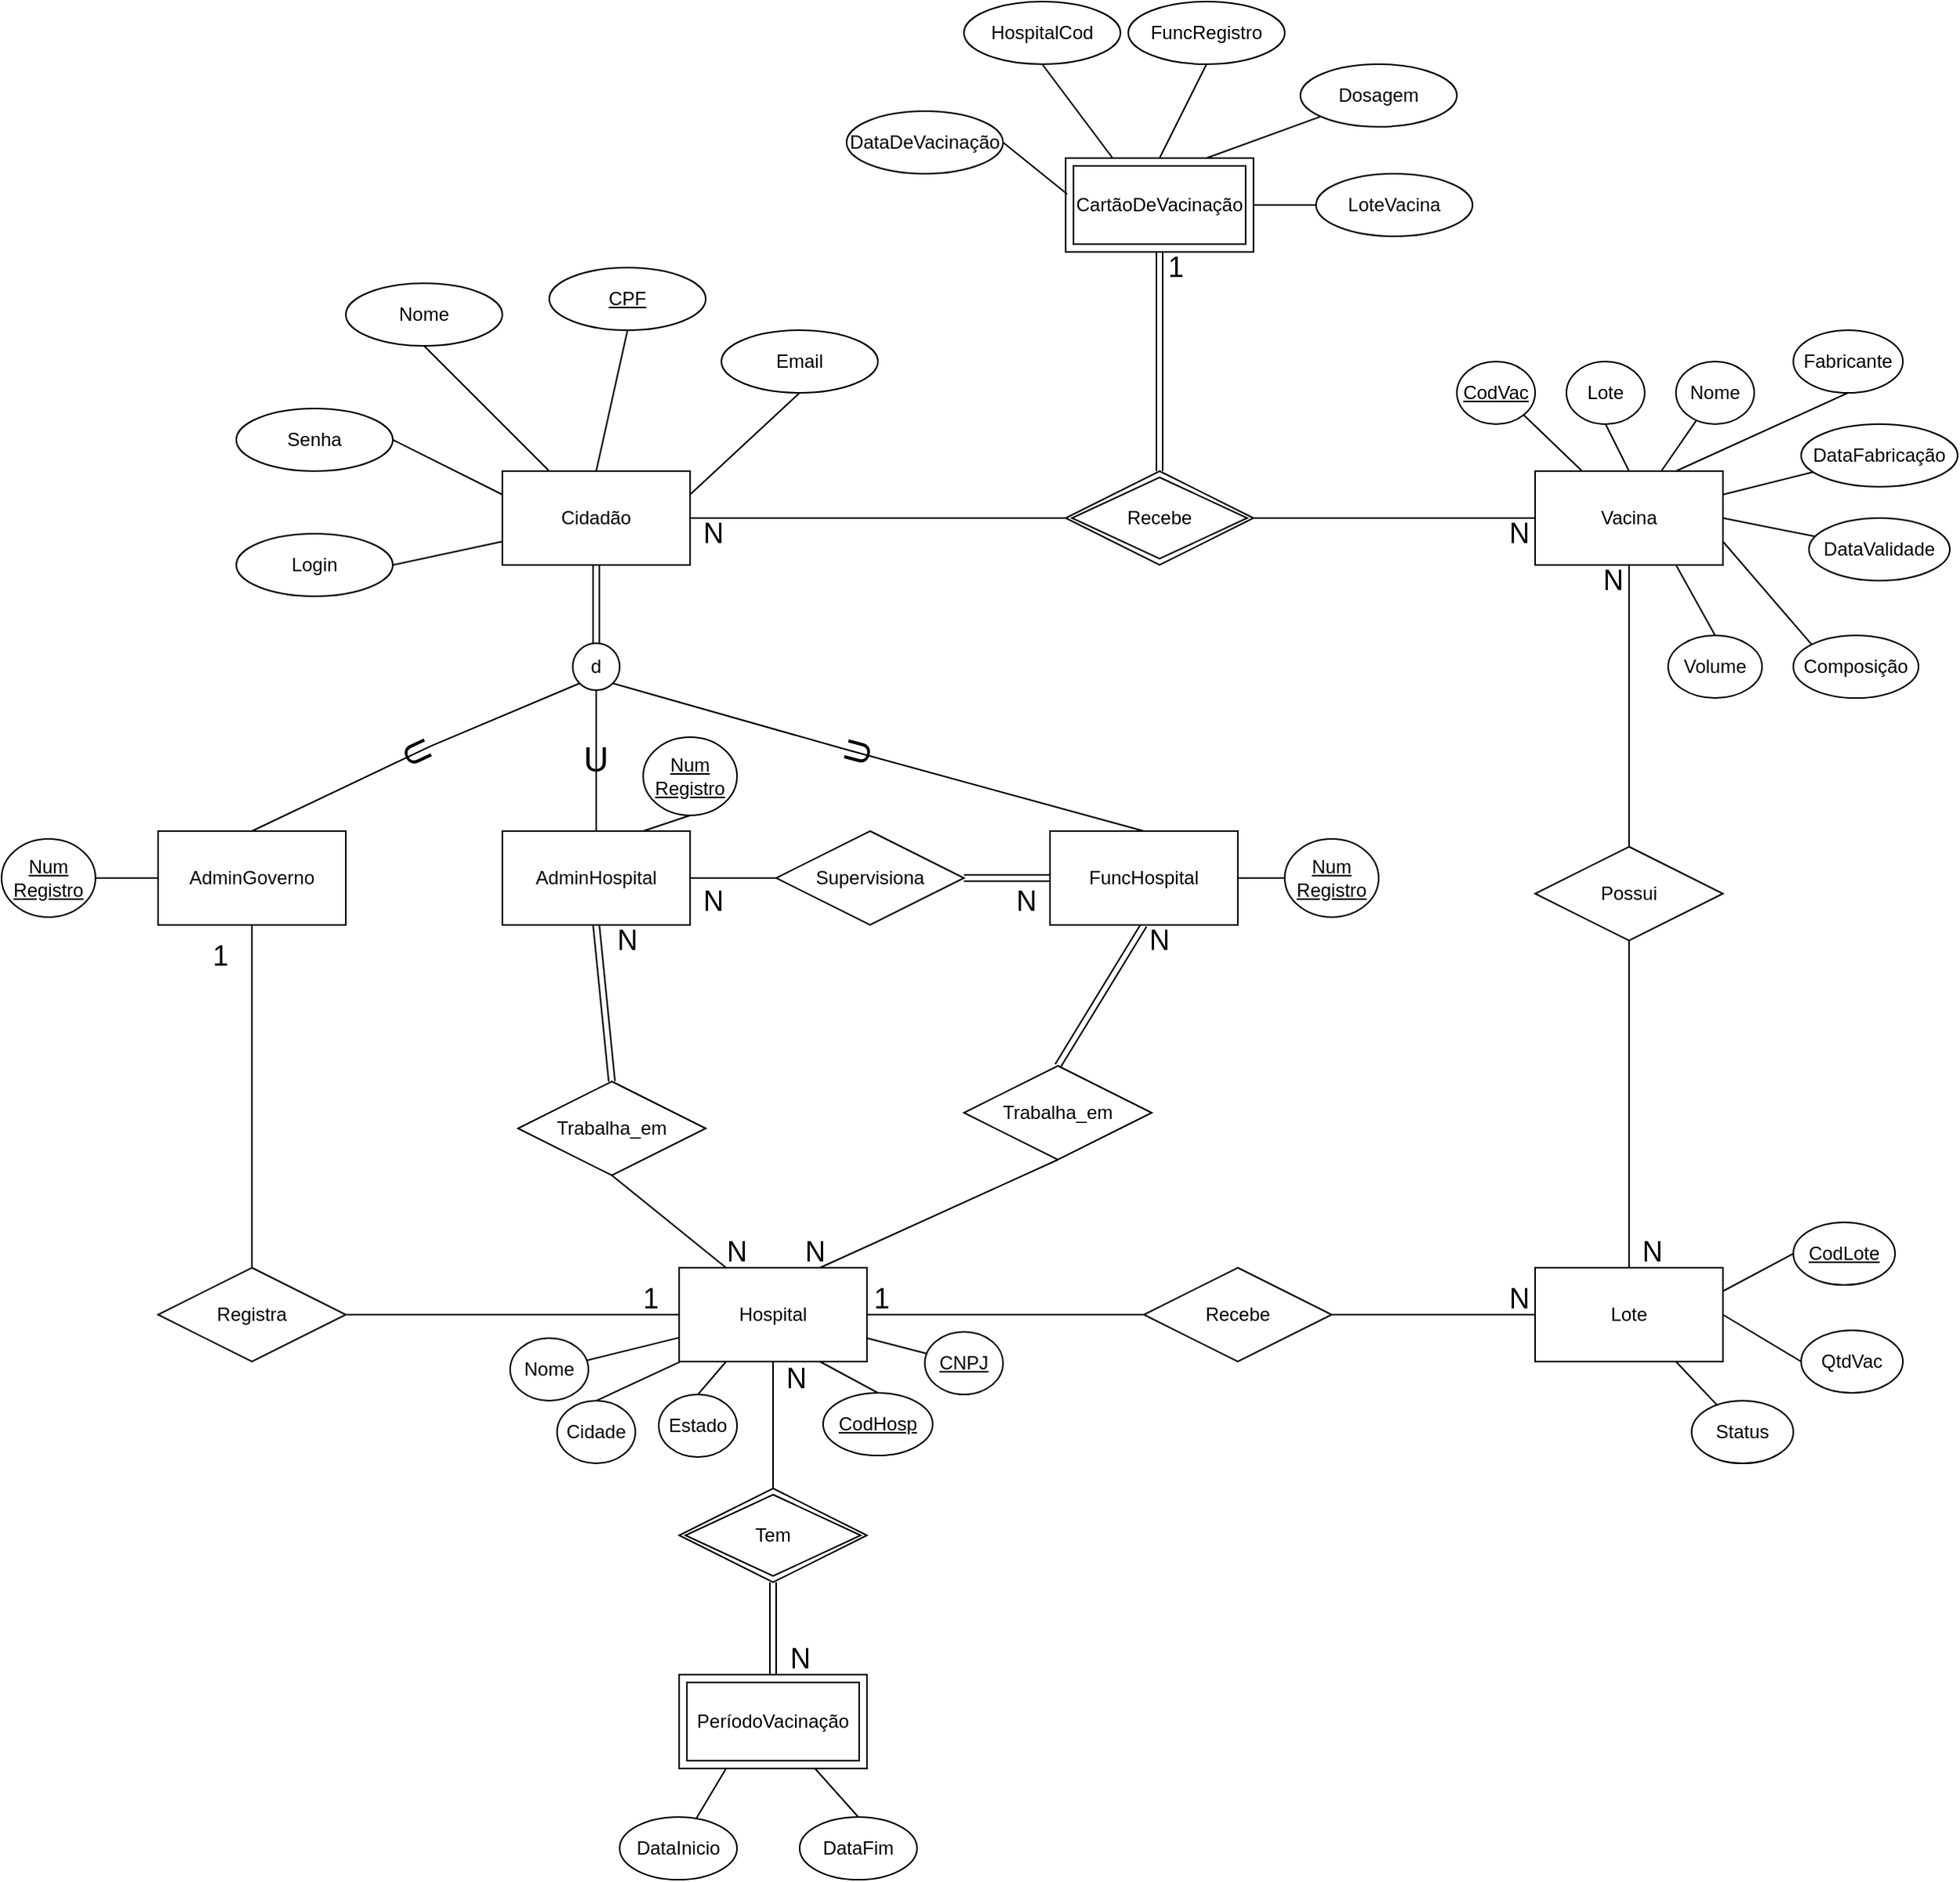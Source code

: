 <mxfile version="12.3.6" type="device" pages="1"><diagram id="l0f0WCJcXaLfQdsIOHwQ" name="Page-1"><mxGraphModel dx="1979" dy="1805" grid="1" gridSize="10" guides="1" tooltips="1" connect="1" arrows="1" fold="1" page="1" pageScale="1" pageWidth="827" pageHeight="1169" math="0" shadow="0"><root><mxCell id="0"/><mxCell id="1" parent="0"/><mxCell id="9HKM7Sv240trtgXVWKXE-1" value="Cidadão" style="rounded=0;whiteSpace=wrap;html=1;" vertex="1" parent="1"><mxGeometry x="240" y="-30" width="120" height="60" as="geometry"/></mxCell><mxCell id="9HKM7Sv240trtgXVWKXE-32" style="edgeStyle=none;rounded=0;orthogonalLoop=1;jettySize=auto;html=1;exitX=0.5;exitY=0;exitDx=0;exitDy=0;entryX=1;entryY=1;entryDx=0;entryDy=0;endArrow=none;endFill=0;" edge="1" parent="1" source="9HKM7Sv240trtgXVWKXE-130" target="9HKM7Sv240trtgXVWKXE-30"><mxGeometry relative="1" as="geometry"/></mxCell><mxCell id="9HKM7Sv240trtgXVWKXE-48" style="edgeStyle=none;rounded=0;orthogonalLoop=1;jettySize=auto;html=1;exitX=0.5;exitY=1;exitDx=0;exitDy=0;entryX=0.5;entryY=0;entryDx=0;entryDy=0;endArrow=none;endFill=0;shape=link;" edge="1" parent="1" source="9HKM7Sv240trtgXVWKXE-2" target="9HKM7Sv240trtgXVWKXE-47"><mxGeometry relative="1" as="geometry"/></mxCell><mxCell id="9HKM7Sv240trtgXVWKXE-2" value="FuncHospital" style="rounded=0;whiteSpace=wrap;html=1;" vertex="1" parent="1"><mxGeometry x="590" y="200" width="120" height="60" as="geometry"/></mxCell><mxCell id="9HKM7Sv240trtgXVWKXE-33" style="edgeStyle=none;rounded=0;orthogonalLoop=1;jettySize=auto;html=1;exitX=0.5;exitY=0;exitDx=0;exitDy=0;entryX=0.5;entryY=1;entryDx=0;entryDy=0;endArrow=none;endFill=0;" edge="1" parent="1" source="9HKM7Sv240trtgXVWKXE-128" target="9HKM7Sv240trtgXVWKXE-30"><mxGeometry relative="1" as="geometry"/></mxCell><mxCell id="9HKM7Sv240trtgXVWKXE-3" value="AdminHospital" style="rounded=0;whiteSpace=wrap;html=1;" vertex="1" parent="1"><mxGeometry x="240" y="200" width="120" height="60" as="geometry"/></mxCell><mxCell id="9HKM7Sv240trtgXVWKXE-53" style="edgeStyle=none;rounded=0;orthogonalLoop=1;jettySize=auto;html=1;exitX=0.5;exitY=1;exitDx=0;exitDy=0;entryX=0.5;entryY=0;entryDx=0;entryDy=0;endArrow=none;endFill=0;" edge="1" parent="1" source="9HKM7Sv240trtgXVWKXE-4" target="9HKM7Sv240trtgXVWKXE-52"><mxGeometry relative="1" as="geometry"/></mxCell><mxCell id="9HKM7Sv240trtgXVWKXE-61" style="edgeStyle=none;rounded=0;orthogonalLoop=1;jettySize=auto;html=1;exitX=0;exitY=0.5;exitDx=0;exitDy=0;entryX=1;entryY=0.5;entryDx=0;entryDy=0;endArrow=none;endFill=0;" edge="1" parent="1" source="9HKM7Sv240trtgXVWKXE-4" target="9HKM7Sv240trtgXVWKXE-60"><mxGeometry relative="1" as="geometry"/></mxCell><mxCell id="9HKM7Sv240trtgXVWKXE-4" value="AdminGoverno" style="rounded=0;whiteSpace=wrap;html=1;" vertex="1" parent="1"><mxGeometry x="20" y="200" width="120" height="60" as="geometry"/></mxCell><mxCell id="9HKM7Sv240trtgXVWKXE-55" style="edgeStyle=none;rounded=0;orthogonalLoop=1;jettySize=auto;html=1;exitX=1;exitY=0.5;exitDx=0;exitDy=0;entryX=0;entryY=0.5;entryDx=0;entryDy=0;endArrow=none;endFill=0;" edge="1" parent="1" source="9HKM7Sv240trtgXVWKXE-5" target="9HKM7Sv240trtgXVWKXE-17"><mxGeometry relative="1" as="geometry"/></mxCell><mxCell id="9HKM7Sv240trtgXVWKXE-5" value="Hospital" style="rounded=0;whiteSpace=wrap;html=1;" vertex="1" parent="1"><mxGeometry x="353" y="479" width="120" height="60" as="geometry"/></mxCell><mxCell id="9HKM7Sv240trtgXVWKXE-59" style="edgeStyle=none;rounded=0;orthogonalLoop=1;jettySize=auto;html=1;exitX=0.5;exitY=0;exitDx=0;exitDy=0;entryX=0.5;entryY=1;entryDx=0;entryDy=0;endArrow=none;endFill=0;" edge="1" parent="1" source="9HKM7Sv240trtgXVWKXE-6" target="9HKM7Sv240trtgXVWKXE-57"><mxGeometry relative="1" as="geometry"/></mxCell><mxCell id="9HKM7Sv240trtgXVWKXE-102" style="edgeStyle=none;rounded=0;orthogonalLoop=1;jettySize=auto;html=1;exitX=1;exitY=0.25;exitDx=0;exitDy=0;entryX=0;entryY=0.5;entryDx=0;entryDy=0;endArrow=none;endFill=0;" edge="1" parent="1" source="9HKM7Sv240trtgXVWKXE-6" target="9HKM7Sv240trtgXVWKXE-99"><mxGeometry relative="1" as="geometry"/></mxCell><mxCell id="9HKM7Sv240trtgXVWKXE-103" style="edgeStyle=none;rounded=0;orthogonalLoop=1;jettySize=auto;html=1;exitX=1;exitY=0.5;exitDx=0;exitDy=0;entryX=0;entryY=0.5;entryDx=0;entryDy=0;endArrow=none;endFill=0;" edge="1" parent="1" source="9HKM7Sv240trtgXVWKXE-6" target="9HKM7Sv240trtgXVWKXE-100"><mxGeometry relative="1" as="geometry"/></mxCell><mxCell id="9HKM7Sv240trtgXVWKXE-6" value="Lote" style="rounded=0;whiteSpace=wrap;html=1;" vertex="1" parent="1"><mxGeometry x="900" y="479" width="120" height="60" as="geometry"/></mxCell><mxCell id="9HKM7Sv240trtgXVWKXE-58" style="edgeStyle=none;rounded=0;orthogonalLoop=1;jettySize=auto;html=1;exitX=0.5;exitY=1;exitDx=0;exitDy=0;entryX=0.5;entryY=0;entryDx=0;entryDy=0;endArrow=none;endFill=0;" edge="1" parent="1" source="9HKM7Sv240trtgXVWKXE-7" target="9HKM7Sv240trtgXVWKXE-57"><mxGeometry relative="1" as="geometry"/></mxCell><mxCell id="9HKM7Sv240trtgXVWKXE-90" style="edgeStyle=none;rounded=0;orthogonalLoop=1;jettySize=auto;html=1;exitX=0.25;exitY=0;exitDx=0;exitDy=0;entryX=1;entryY=1;entryDx=0;entryDy=0;endArrow=none;endFill=0;" edge="1" parent="1" source="9HKM7Sv240trtgXVWKXE-7" target="9HKM7Sv240trtgXVWKXE-81"><mxGeometry relative="1" as="geometry"/></mxCell><mxCell id="9HKM7Sv240trtgXVWKXE-91" style="edgeStyle=none;rounded=0;orthogonalLoop=1;jettySize=auto;html=1;exitX=0.5;exitY=0;exitDx=0;exitDy=0;entryX=0.5;entryY=1;entryDx=0;entryDy=0;endArrow=none;endFill=0;" edge="1" parent="1" source="9HKM7Sv240trtgXVWKXE-7" target="9HKM7Sv240trtgXVWKXE-82"><mxGeometry relative="1" as="geometry"/></mxCell><mxCell id="9HKM7Sv240trtgXVWKXE-92" style="edgeStyle=none;rounded=0;orthogonalLoop=1;jettySize=auto;html=1;exitX=0.75;exitY=0;exitDx=0;exitDy=0;entryX=0.5;entryY=1;entryDx=0;entryDy=0;endArrow=none;endFill=0;" edge="1" parent="1" source="9HKM7Sv240trtgXVWKXE-7" target="9HKM7Sv240trtgXVWKXE-86"><mxGeometry relative="1" as="geometry"/></mxCell><mxCell id="9HKM7Sv240trtgXVWKXE-7" value="Vacina" style="rounded=0;whiteSpace=wrap;html=1;" vertex="1" parent="1"><mxGeometry x="900" y="-30" width="120" height="60" as="geometry"/></mxCell><mxCell id="9HKM7Sv240trtgXVWKXE-10" value="PeríodoVacinação" style="shape=ext;margin=3;double=1;whiteSpace=wrap;html=1;align=center;" vertex="1" parent="1"><mxGeometry x="353" y="739" width="120" height="60" as="geometry"/></mxCell><mxCell id="9HKM7Sv240trtgXVWKXE-15" style="edgeStyle=orthogonalEdgeStyle;rounded=0;orthogonalLoop=1;jettySize=auto;html=1;endArrow=none;endFill=0;" edge="1" parent="1" source="9HKM7Sv240trtgXVWKXE-13" target="9HKM7Sv240trtgXVWKXE-5"><mxGeometry relative="1" as="geometry"/></mxCell><mxCell id="9HKM7Sv240trtgXVWKXE-16" style="edgeStyle=orthogonalEdgeStyle;rounded=0;orthogonalLoop=1;jettySize=auto;html=1;exitX=0.5;exitY=1;exitDx=0;exitDy=0;endArrow=none;endFill=0;shape=link;" edge="1" parent="1" source="9HKM7Sv240trtgXVWKXE-13" target="9HKM7Sv240trtgXVWKXE-10"><mxGeometry relative="1" as="geometry"/></mxCell><mxCell id="9HKM7Sv240trtgXVWKXE-13" value="Tem" style="shape=rhombus;double=1;perimeter=rhombusPerimeter;whiteSpace=wrap;html=1;align=center;" vertex="1" parent="1"><mxGeometry x="353" y="620" width="120" height="60" as="geometry"/></mxCell><mxCell id="9HKM7Sv240trtgXVWKXE-56" style="edgeStyle=none;rounded=0;orthogonalLoop=1;jettySize=auto;html=1;exitX=1;exitY=0.5;exitDx=0;exitDy=0;entryX=0;entryY=0.5;entryDx=0;entryDy=0;endArrow=none;endFill=0;" edge="1" parent="1" source="9HKM7Sv240trtgXVWKXE-17" target="9HKM7Sv240trtgXVWKXE-6"><mxGeometry relative="1" as="geometry"/></mxCell><mxCell id="9HKM7Sv240trtgXVWKXE-17" value="Recebe" style="shape=rhombus;perimeter=rhombusPerimeter;whiteSpace=wrap;html=1;align=center;" vertex="1" parent="1"><mxGeometry x="650" y="479" width="120" height="60" as="geometry"/></mxCell><mxCell id="9HKM7Sv240trtgXVWKXE-28" style="edgeStyle=none;rounded=0;orthogonalLoop=1;jettySize=auto;html=1;exitX=1;exitY=0.5;exitDx=0;exitDy=0;entryX=0;entryY=0.75;entryDx=0;entryDy=0;endArrow=none;endFill=0;" edge="1" parent="1" source="9HKM7Sv240trtgXVWKXE-18" target="9HKM7Sv240trtgXVWKXE-1"><mxGeometry relative="1" as="geometry"/></mxCell><mxCell id="9HKM7Sv240trtgXVWKXE-18" value="Login" style="ellipse;whiteSpace=wrap;html=1;align=center;" vertex="1" parent="1"><mxGeometry x="70" y="10" width="100" height="40" as="geometry"/></mxCell><mxCell id="9HKM7Sv240trtgXVWKXE-27" style="edgeStyle=none;rounded=0;orthogonalLoop=1;jettySize=auto;html=1;exitX=1;exitY=0.5;exitDx=0;exitDy=0;entryX=0;entryY=0.25;entryDx=0;entryDy=0;endArrow=none;endFill=0;" edge="1" parent="1" source="9HKM7Sv240trtgXVWKXE-19" target="9HKM7Sv240trtgXVWKXE-1"><mxGeometry relative="1" as="geometry"/></mxCell><mxCell id="9HKM7Sv240trtgXVWKXE-19" value="Senha" style="ellipse;whiteSpace=wrap;html=1;align=center;" vertex="1" parent="1"><mxGeometry x="70" y="-70" width="100" height="40" as="geometry"/></mxCell><mxCell id="9HKM7Sv240trtgXVWKXE-26" style="edgeStyle=none;rounded=0;orthogonalLoop=1;jettySize=auto;html=1;exitX=0.5;exitY=1;exitDx=0;exitDy=0;entryX=0.25;entryY=0;entryDx=0;entryDy=0;endArrow=none;endFill=0;" edge="1" parent="1" source="9HKM7Sv240trtgXVWKXE-21" target="9HKM7Sv240trtgXVWKXE-1"><mxGeometry relative="1" as="geometry"/></mxCell><mxCell id="9HKM7Sv240trtgXVWKXE-21" value="Nome" style="ellipse;whiteSpace=wrap;html=1;align=center;" vertex="1" parent="1"><mxGeometry x="140" y="-150" width="100" height="40" as="geometry"/></mxCell><mxCell id="9HKM7Sv240trtgXVWKXE-25" style="edgeStyle=none;rounded=0;orthogonalLoop=1;jettySize=auto;html=1;exitX=0.5;exitY=1;exitDx=0;exitDy=0;endArrow=none;endFill=0;entryX=0.5;entryY=0;entryDx=0;entryDy=0;" edge="1" parent="1" source="9HKM7Sv240trtgXVWKXE-22" target="9HKM7Sv240trtgXVWKXE-1"><mxGeometry relative="1" as="geometry"><mxPoint x="300" y="-40" as="targetPoint"/></mxGeometry></mxCell><mxCell id="9HKM7Sv240trtgXVWKXE-22" value="&lt;u&gt;CPF&lt;/u&gt;" style="ellipse;whiteSpace=wrap;html=1;align=center;" vertex="1" parent="1"><mxGeometry x="270" y="-160" width="100" height="40" as="geometry"/></mxCell><mxCell id="9HKM7Sv240trtgXVWKXE-24" style="rounded=0;orthogonalLoop=1;jettySize=auto;html=1;entryX=1;entryY=0.25;entryDx=0;entryDy=0;endArrow=none;endFill=0;exitX=0.5;exitY=1;exitDx=0;exitDy=0;" edge="1" parent="1" source="9HKM7Sv240trtgXVWKXE-23" target="9HKM7Sv240trtgXVWKXE-1"><mxGeometry relative="1" as="geometry"/></mxCell><mxCell id="9HKM7Sv240trtgXVWKXE-23" value="Email" style="ellipse;whiteSpace=wrap;html=1;align=center;" vertex="1" parent="1"><mxGeometry x="380" y="-120" width="100" height="40" as="geometry"/></mxCell><mxCell id="9HKM7Sv240trtgXVWKXE-29" style="edgeStyle=none;rounded=0;orthogonalLoop=1;jettySize=auto;html=1;exitX=0.75;exitY=0;exitDx=0;exitDy=0;entryX=0.5;entryY=0;entryDx=0;entryDy=0;endArrow=none;endFill=0;" edge="1" parent="1" source="9HKM7Sv240trtgXVWKXE-1" target="9HKM7Sv240trtgXVWKXE-1"><mxGeometry relative="1" as="geometry"/></mxCell><mxCell id="9HKM7Sv240trtgXVWKXE-31" style="edgeStyle=none;rounded=0;orthogonalLoop=1;jettySize=auto;html=1;entryX=0.5;entryY=1;entryDx=0;entryDy=0;endArrow=none;endFill=0;shape=link;" edge="1" parent="1" source="9HKM7Sv240trtgXVWKXE-30" target="9HKM7Sv240trtgXVWKXE-1"><mxGeometry relative="1" as="geometry"/></mxCell><mxCell id="9HKM7Sv240trtgXVWKXE-35" style="edgeStyle=none;rounded=0;orthogonalLoop=1;jettySize=auto;html=1;exitX=0.5;exitY=0;exitDx=0;exitDy=0;entryX=0.5;entryY=0;entryDx=0;entryDy=0;endArrow=none;endFill=0;" edge="1" parent="1" source="9HKM7Sv240trtgXVWKXE-125" target="9HKM7Sv240trtgXVWKXE-4"><mxGeometry relative="1" as="geometry"/></mxCell><mxCell id="9HKM7Sv240trtgXVWKXE-30" value="d" style="ellipse;whiteSpace=wrap;html=1;align=center;" vertex="1" parent="1"><mxGeometry x="285" y="80" width="30" height="30" as="geometry"/></mxCell><mxCell id="9HKM7Sv240trtgXVWKXE-44" style="edgeStyle=none;rounded=0;orthogonalLoop=1;jettySize=auto;html=1;exitX=0;exitY=0.5;exitDx=0;exitDy=0;entryX=1;entryY=0.5;entryDx=0;entryDy=0;endArrow=none;endFill=0;" edge="1" parent="1" source="9HKM7Sv240trtgXVWKXE-36" target="9HKM7Sv240trtgXVWKXE-3"><mxGeometry relative="1" as="geometry"/></mxCell><mxCell id="9HKM7Sv240trtgXVWKXE-45" style="edgeStyle=none;rounded=0;orthogonalLoop=1;jettySize=auto;html=1;exitX=1;exitY=0.5;exitDx=0;exitDy=0;entryX=0;entryY=0.5;entryDx=0;entryDy=0;endArrow=none;endFill=0;shape=link;" edge="1" parent="1" source="9HKM7Sv240trtgXVWKXE-36" target="9HKM7Sv240trtgXVWKXE-2"><mxGeometry relative="1" as="geometry"/></mxCell><mxCell id="9HKM7Sv240trtgXVWKXE-36" value="Supervisiona" style="shape=rhombus;perimeter=rhombusPerimeter;whiteSpace=wrap;html=1;align=center;" vertex="1" parent="1"><mxGeometry x="415" y="200" width="120" height="60" as="geometry"/></mxCell><mxCell id="9HKM7Sv240trtgXVWKXE-50" style="edgeStyle=none;rounded=0;orthogonalLoop=1;jettySize=auto;html=1;exitX=0.5;exitY=0;exitDx=0;exitDy=0;entryX=0.5;entryY=1;entryDx=0;entryDy=0;endArrow=none;endFill=0;shape=link;" edge="1" parent="1" source="9HKM7Sv240trtgXVWKXE-46" target="9HKM7Sv240trtgXVWKXE-3"><mxGeometry relative="1" as="geometry"/></mxCell><mxCell id="9HKM7Sv240trtgXVWKXE-51" style="edgeStyle=none;rounded=0;orthogonalLoop=1;jettySize=auto;html=1;exitX=0.5;exitY=1;exitDx=0;exitDy=0;entryX=0.25;entryY=0;entryDx=0;entryDy=0;endArrow=none;endFill=0;" edge="1" parent="1" source="9HKM7Sv240trtgXVWKXE-46" target="9HKM7Sv240trtgXVWKXE-5"><mxGeometry relative="1" as="geometry"/></mxCell><mxCell id="9HKM7Sv240trtgXVWKXE-46" value="Trabalha_em" style="shape=rhombus;perimeter=rhombusPerimeter;whiteSpace=wrap;html=1;align=center;" vertex="1" parent="1"><mxGeometry x="250" y="360" width="120" height="60" as="geometry"/></mxCell><mxCell id="9HKM7Sv240trtgXVWKXE-49" style="edgeStyle=none;rounded=0;orthogonalLoop=1;jettySize=auto;html=1;exitX=0.5;exitY=1;exitDx=0;exitDy=0;entryX=0.75;entryY=0;entryDx=0;entryDy=0;endArrow=none;endFill=0;" edge="1" parent="1" source="9HKM7Sv240trtgXVWKXE-47" target="9HKM7Sv240trtgXVWKXE-5"><mxGeometry relative="1" as="geometry"/></mxCell><mxCell id="9HKM7Sv240trtgXVWKXE-47" value="Trabalha_em&lt;br&gt;" style="shape=rhombus;perimeter=rhombusPerimeter;whiteSpace=wrap;html=1;align=center;" vertex="1" parent="1"><mxGeometry x="535" y="350" width="120" height="60" as="geometry"/></mxCell><mxCell id="9HKM7Sv240trtgXVWKXE-54" style="edgeStyle=none;rounded=0;orthogonalLoop=1;jettySize=auto;html=1;exitX=1;exitY=0.5;exitDx=0;exitDy=0;entryX=0;entryY=0.5;entryDx=0;entryDy=0;endArrow=none;endFill=0;" edge="1" parent="1" source="9HKM7Sv240trtgXVWKXE-52" target="9HKM7Sv240trtgXVWKXE-5"><mxGeometry relative="1" as="geometry"/></mxCell><mxCell id="9HKM7Sv240trtgXVWKXE-52" value="Registra" style="shape=rhombus;perimeter=rhombusPerimeter;whiteSpace=wrap;html=1;align=center;" vertex="1" parent="1"><mxGeometry x="20" y="479" width="120" height="60" as="geometry"/></mxCell><mxCell id="9HKM7Sv240trtgXVWKXE-57" value="Possui" style="shape=rhombus;perimeter=rhombusPerimeter;whiteSpace=wrap;html=1;align=center;" vertex="1" parent="1"><mxGeometry x="900" y="210" width="120" height="60" as="geometry"/></mxCell><mxCell id="9HKM7Sv240trtgXVWKXE-60" value="&lt;u&gt;Num&lt;br&gt;Registro&lt;br&gt;&lt;/u&gt;" style="ellipse;whiteSpace=wrap;html=1;align=center;" vertex="1" parent="1"><mxGeometry x="-80" y="205" width="60" height="50" as="geometry"/></mxCell><mxCell id="9HKM7Sv240trtgXVWKXE-69" style="edgeStyle=none;rounded=0;orthogonalLoop=1;jettySize=auto;html=1;exitX=0.5;exitY=1;exitDx=0;exitDy=0;entryX=0.75;entryY=0;entryDx=0;entryDy=0;endArrow=none;endFill=0;" edge="1" parent="1" source="9HKM7Sv240trtgXVWKXE-66" target="9HKM7Sv240trtgXVWKXE-3"><mxGeometry relative="1" as="geometry"/></mxCell><mxCell id="9HKM7Sv240trtgXVWKXE-66" value="&lt;u&gt;Num&lt;br&gt;Registro&lt;br&gt;&lt;/u&gt;" style="ellipse;whiteSpace=wrap;html=1;align=center;" vertex="1" parent="1"><mxGeometry x="330" y="140" width="60" height="50" as="geometry"/></mxCell><mxCell id="9HKM7Sv240trtgXVWKXE-68" style="edgeStyle=none;rounded=0;orthogonalLoop=1;jettySize=auto;html=1;endArrow=none;endFill=0;" edge="1" parent="1" source="9HKM7Sv240trtgXVWKXE-67" target="9HKM7Sv240trtgXVWKXE-2"><mxGeometry relative="1" as="geometry"/></mxCell><mxCell id="9HKM7Sv240trtgXVWKXE-67" value="&lt;u&gt;Num&lt;br&gt;Registro&lt;br&gt;&lt;/u&gt;" style="ellipse;whiteSpace=wrap;html=1;align=center;" vertex="1" parent="1"><mxGeometry x="740" y="205" width="60" height="50" as="geometry"/></mxCell><mxCell id="9HKM7Sv240trtgXVWKXE-70" value="CartãoDeVacinação" style="shape=ext;margin=3;double=1;whiteSpace=wrap;html=1;align=center;" vertex="1" parent="1"><mxGeometry x="600" y="-230" width="120" height="60" as="geometry"/></mxCell><mxCell id="9HKM7Sv240trtgXVWKXE-73" style="edgeStyle=none;rounded=0;orthogonalLoop=1;jettySize=auto;html=1;endArrow=none;endFill=0;shape=link;" edge="1" parent="1" source="9HKM7Sv240trtgXVWKXE-72" target="9HKM7Sv240trtgXVWKXE-70"><mxGeometry relative="1" as="geometry"/></mxCell><mxCell id="9HKM7Sv240trtgXVWKXE-74" style="edgeStyle=none;rounded=0;orthogonalLoop=1;jettySize=auto;html=1;exitX=1;exitY=0.5;exitDx=0;exitDy=0;endArrow=none;endFill=0;" edge="1" parent="1" source="9HKM7Sv240trtgXVWKXE-72" target="9HKM7Sv240trtgXVWKXE-7"><mxGeometry relative="1" as="geometry"/></mxCell><mxCell id="9HKM7Sv240trtgXVWKXE-75" style="edgeStyle=none;rounded=0;orthogonalLoop=1;jettySize=auto;html=1;exitX=0;exitY=0.5;exitDx=0;exitDy=0;endArrow=none;endFill=0;" edge="1" parent="1" source="9HKM7Sv240trtgXVWKXE-72" target="9HKM7Sv240trtgXVWKXE-1"><mxGeometry relative="1" as="geometry"/></mxCell><mxCell id="9HKM7Sv240trtgXVWKXE-72" value="Recebe" style="shape=rhombus;double=1;perimeter=rhombusPerimeter;whiteSpace=wrap;html=1;align=center;" vertex="1" parent="1"><mxGeometry x="600" y="-30" width="120" height="60" as="geometry"/></mxCell><mxCell id="9HKM7Sv240trtgXVWKXE-105" style="edgeStyle=none;rounded=0;orthogonalLoop=1;jettySize=auto;html=1;exitX=1;exitY=0.5;exitDx=0;exitDy=0;entryX=0.008;entryY=0.383;entryDx=0;entryDy=0;entryPerimeter=0;endArrow=none;endFill=0;" edge="1" parent="1" source="9HKM7Sv240trtgXVWKXE-76" target="9HKM7Sv240trtgXVWKXE-70"><mxGeometry relative="1" as="geometry"/></mxCell><mxCell id="9HKM7Sv240trtgXVWKXE-76" value="DataDeVacinação" style="ellipse;whiteSpace=wrap;html=1;align=center;" vertex="1" parent="1"><mxGeometry x="460" y="-260" width="100" height="40" as="geometry"/></mxCell><mxCell id="9HKM7Sv240trtgXVWKXE-106" style="edgeStyle=none;rounded=0;orthogonalLoop=1;jettySize=auto;html=1;exitX=0.5;exitY=1;exitDx=0;exitDy=0;entryX=0.25;entryY=0;entryDx=0;entryDy=0;endArrow=none;endFill=0;" edge="1" parent="1" source="9HKM7Sv240trtgXVWKXE-77" target="9HKM7Sv240trtgXVWKXE-70"><mxGeometry relative="1" as="geometry"/></mxCell><mxCell id="9HKM7Sv240trtgXVWKXE-77" value="HospitalCod" style="ellipse;whiteSpace=wrap;html=1;align=center;" vertex="1" parent="1"><mxGeometry x="535" y="-330" width="100" height="40" as="geometry"/></mxCell><mxCell id="9HKM7Sv240trtgXVWKXE-107" style="edgeStyle=none;rounded=0;orthogonalLoop=1;jettySize=auto;html=1;exitX=0.5;exitY=1;exitDx=0;exitDy=0;endArrow=none;endFill=0;entryX=0.5;entryY=0;entryDx=0;entryDy=0;" edge="1" parent="1" source="9HKM7Sv240trtgXVWKXE-78" target="9HKM7Sv240trtgXVWKXE-70"><mxGeometry relative="1" as="geometry"/></mxCell><mxCell id="9HKM7Sv240trtgXVWKXE-78" value="FuncRegistro" style="ellipse;whiteSpace=wrap;html=1;align=center;" vertex="1" parent="1"><mxGeometry x="640" y="-330" width="100" height="40" as="geometry"/></mxCell><mxCell id="9HKM7Sv240trtgXVWKXE-108" style="edgeStyle=none;rounded=0;orthogonalLoop=1;jettySize=auto;html=1;entryX=0.75;entryY=0;entryDx=0;entryDy=0;endArrow=none;endFill=0;" edge="1" parent="1" source="9HKM7Sv240trtgXVWKXE-79" target="9HKM7Sv240trtgXVWKXE-70"><mxGeometry relative="1" as="geometry"/></mxCell><mxCell id="9HKM7Sv240trtgXVWKXE-79" value="Dosagem" style="ellipse;whiteSpace=wrap;html=1;align=center;" vertex="1" parent="1"><mxGeometry x="750" y="-290" width="100" height="40" as="geometry"/></mxCell><mxCell id="9HKM7Sv240trtgXVWKXE-109" style="edgeStyle=none;rounded=0;orthogonalLoop=1;jettySize=auto;html=1;entryX=1;entryY=0.5;entryDx=0;entryDy=0;endArrow=none;endFill=0;" edge="1" parent="1" source="9HKM7Sv240trtgXVWKXE-80" target="9HKM7Sv240trtgXVWKXE-70"><mxGeometry relative="1" as="geometry"/></mxCell><mxCell id="9HKM7Sv240trtgXVWKXE-80" value="LoteVacina" style="ellipse;whiteSpace=wrap;html=1;align=center;" vertex="1" parent="1"><mxGeometry x="760" y="-220" width="100" height="40" as="geometry"/></mxCell><mxCell id="9HKM7Sv240trtgXVWKXE-81" value="&lt;u&gt;CodVac&lt;/u&gt;" style="ellipse;whiteSpace=wrap;html=1;align=center;" vertex="1" parent="1"><mxGeometry x="850" y="-100" width="50" height="40" as="geometry"/></mxCell><mxCell id="9HKM7Sv240trtgXVWKXE-82" value="Lote" style="ellipse;whiteSpace=wrap;html=1;align=center;" vertex="1" parent="1"><mxGeometry x="920" y="-100" width="50" height="40" as="geometry"/></mxCell><mxCell id="9HKM7Sv240trtgXVWKXE-93" style="edgeStyle=none;rounded=0;orthogonalLoop=1;jettySize=auto;html=1;endArrow=none;endFill=0;" edge="1" parent="1" source="9HKM7Sv240trtgXVWKXE-83" target="9HKM7Sv240trtgXVWKXE-7"><mxGeometry relative="1" as="geometry"/></mxCell><mxCell id="9HKM7Sv240trtgXVWKXE-83" value="Nome" style="ellipse;whiteSpace=wrap;html=1;align=center;" vertex="1" parent="1"><mxGeometry x="990" y="-100" width="50" height="40" as="geometry"/></mxCell><mxCell id="9HKM7Sv240trtgXVWKXE-96" style="edgeStyle=none;rounded=0;orthogonalLoop=1;jettySize=auto;html=1;entryX=1;entryY=0.5;entryDx=0;entryDy=0;endArrow=none;endFill=0;" edge="1" parent="1" source="9HKM7Sv240trtgXVWKXE-84" target="9HKM7Sv240trtgXVWKXE-7"><mxGeometry relative="1" as="geometry"/></mxCell><mxCell id="9HKM7Sv240trtgXVWKXE-84" value="DataValidade" style="ellipse;whiteSpace=wrap;html=1;align=center;" vertex="1" parent="1"><mxGeometry x="1075" width="90" height="40" as="geometry"/></mxCell><mxCell id="9HKM7Sv240trtgXVWKXE-95" style="edgeStyle=none;rounded=0;orthogonalLoop=1;jettySize=auto;html=1;entryX=1;entryY=0.25;entryDx=0;entryDy=0;endArrow=none;endFill=0;" edge="1" parent="1" source="9HKM7Sv240trtgXVWKXE-85" target="9HKM7Sv240trtgXVWKXE-7"><mxGeometry relative="1" as="geometry"/></mxCell><mxCell id="9HKM7Sv240trtgXVWKXE-85" value="DataFabricação" style="ellipse;whiteSpace=wrap;html=1;align=center;" vertex="1" parent="1"><mxGeometry x="1070" y="-60" width="100" height="40" as="geometry"/></mxCell><mxCell id="9HKM7Sv240trtgXVWKXE-86" value="Fabricante" style="ellipse;whiteSpace=wrap;html=1;align=center;" vertex="1" parent="1"><mxGeometry x="1065" y="-120" width="70" height="40" as="geometry"/></mxCell><mxCell id="9HKM7Sv240trtgXVWKXE-98" style="edgeStyle=none;rounded=0;orthogonalLoop=1;jettySize=auto;html=1;exitX=0.5;exitY=0;exitDx=0;exitDy=0;entryX=0.75;entryY=1;entryDx=0;entryDy=0;endArrow=none;endFill=0;" edge="1" parent="1" source="9HKM7Sv240trtgXVWKXE-87" target="9HKM7Sv240trtgXVWKXE-7"><mxGeometry relative="1" as="geometry"/></mxCell><mxCell id="9HKM7Sv240trtgXVWKXE-87" value="Volume" style="ellipse;whiteSpace=wrap;html=1;align=center;" vertex="1" parent="1"><mxGeometry x="985" y="75" width="60" height="40" as="geometry"/></mxCell><mxCell id="9HKM7Sv240trtgXVWKXE-97" style="edgeStyle=none;rounded=0;orthogonalLoop=1;jettySize=auto;html=1;exitX=0;exitY=0;exitDx=0;exitDy=0;entryX=1;entryY=0.75;entryDx=0;entryDy=0;endArrow=none;endFill=0;" edge="1" parent="1" source="9HKM7Sv240trtgXVWKXE-88" target="9HKM7Sv240trtgXVWKXE-7"><mxGeometry relative="1" as="geometry"/></mxCell><mxCell id="9HKM7Sv240trtgXVWKXE-88" value="Composição" style="ellipse;whiteSpace=wrap;html=1;align=center;" vertex="1" parent="1"><mxGeometry x="1065" y="75" width="80" height="40" as="geometry"/></mxCell><mxCell id="9HKM7Sv240trtgXVWKXE-89" style="edgeStyle=none;rounded=0;orthogonalLoop=1;jettySize=auto;html=1;entryX=0;entryY=1;entryDx=0;entryDy=0;endArrow=none;endFill=0;" edge="1" parent="1" source="9HKM7Sv240trtgXVWKXE-86" target="9HKM7Sv240trtgXVWKXE-86"><mxGeometry relative="1" as="geometry"/></mxCell><mxCell id="9HKM7Sv240trtgXVWKXE-99" value="&lt;u&gt;CodLote&lt;/u&gt;" style="ellipse;whiteSpace=wrap;html=1;align=center;" vertex="1" parent="1"><mxGeometry x="1065" y="450" width="65" height="40" as="geometry"/></mxCell><mxCell id="9HKM7Sv240trtgXVWKXE-100" value="&lt;span&gt;QtdVac&lt;/span&gt;" style="ellipse;whiteSpace=wrap;html=1;align=center;fontStyle=0" vertex="1" parent="1"><mxGeometry x="1070" y="519" width="65" height="40" as="geometry"/></mxCell><mxCell id="9HKM7Sv240trtgXVWKXE-104" style="edgeStyle=none;rounded=0;orthogonalLoop=1;jettySize=auto;html=1;entryX=0.75;entryY=1;entryDx=0;entryDy=0;endArrow=none;endFill=0;" edge="1" parent="1" source="9HKM7Sv240trtgXVWKXE-101" target="9HKM7Sv240trtgXVWKXE-6"><mxGeometry relative="1" as="geometry"/></mxCell><mxCell id="9HKM7Sv240trtgXVWKXE-101" value="&lt;span&gt;Status&lt;/span&gt;" style="ellipse;whiteSpace=wrap;html=1;align=center;fontStyle=0" vertex="1" parent="1"><mxGeometry x="1000" y="564" width="65" height="40" as="geometry"/></mxCell><mxCell id="9HKM7Sv240trtgXVWKXE-116" style="edgeStyle=none;rounded=0;orthogonalLoop=1;jettySize=auto;html=1;endArrow=none;endFill=0;" edge="1" parent="1" source="9HKM7Sv240trtgXVWKXE-110" target="9HKM7Sv240trtgXVWKXE-5"><mxGeometry relative="1" as="geometry"/></mxCell><mxCell id="9HKM7Sv240trtgXVWKXE-110" value="Nome" style="ellipse;whiteSpace=wrap;html=1;align=center;" vertex="1" parent="1"><mxGeometry x="245" y="524" width="50" height="40" as="geometry"/></mxCell><mxCell id="9HKM7Sv240trtgXVWKXE-119" style="edgeStyle=none;rounded=0;orthogonalLoop=1;jettySize=auto;html=1;exitX=0.5;exitY=0;exitDx=0;exitDy=0;entryX=0.75;entryY=1;entryDx=0;entryDy=0;endArrow=none;endFill=0;" edge="1" parent="1" source="9HKM7Sv240trtgXVWKXE-111" target="9HKM7Sv240trtgXVWKXE-5"><mxGeometry relative="1" as="geometry"/></mxCell><mxCell id="9HKM7Sv240trtgXVWKXE-111" value="&lt;u&gt;CodHosp&lt;/u&gt;" style="ellipse;whiteSpace=wrap;html=1;align=center;" vertex="1" parent="1"><mxGeometry x="445" y="559" width="70" height="40" as="geometry"/></mxCell><mxCell id="9HKM7Sv240trtgXVWKXE-117" style="edgeStyle=none;rounded=0;orthogonalLoop=1;jettySize=auto;html=1;exitX=0.5;exitY=0;exitDx=0;exitDy=0;entryX=0.004;entryY=1.003;entryDx=0;entryDy=0;entryPerimeter=0;endArrow=none;endFill=0;" edge="1" parent="1" source="9HKM7Sv240trtgXVWKXE-112" target="9HKM7Sv240trtgXVWKXE-5"><mxGeometry relative="1" as="geometry"/></mxCell><mxCell id="9HKM7Sv240trtgXVWKXE-112" value="Cidade" style="ellipse;whiteSpace=wrap;html=1;align=center;" vertex="1" parent="1"><mxGeometry x="275" y="564" width="50" height="40" as="geometry"/></mxCell><mxCell id="9HKM7Sv240trtgXVWKXE-118" style="edgeStyle=none;rounded=0;orthogonalLoop=1;jettySize=auto;html=1;exitX=0.5;exitY=0;exitDx=0;exitDy=0;entryX=0.25;entryY=1;entryDx=0;entryDy=0;endArrow=none;endFill=0;" edge="1" parent="1" source="9HKM7Sv240trtgXVWKXE-113" target="9HKM7Sv240trtgXVWKXE-5"><mxGeometry relative="1" as="geometry"/></mxCell><mxCell id="9HKM7Sv240trtgXVWKXE-113" value="Estado" style="ellipse;whiteSpace=wrap;html=1;align=center;" vertex="1" parent="1"><mxGeometry x="340" y="560" width="50" height="40" as="geometry"/></mxCell><mxCell id="9HKM7Sv240trtgXVWKXE-120" style="edgeStyle=none;rounded=0;orthogonalLoop=1;jettySize=auto;html=1;entryX=1;entryY=0.75;entryDx=0;entryDy=0;endArrow=none;endFill=0;" edge="1" parent="1" source="9HKM7Sv240trtgXVWKXE-114" target="9HKM7Sv240trtgXVWKXE-5"><mxGeometry relative="1" as="geometry"/></mxCell><mxCell id="9HKM7Sv240trtgXVWKXE-114" value="CNPJ" style="ellipse;whiteSpace=wrap;html=1;align=center;fontStyle=4" vertex="1" parent="1"><mxGeometry x="510" y="520" width="50" height="40" as="geometry"/></mxCell><mxCell id="9HKM7Sv240trtgXVWKXE-124" style="edgeStyle=none;rounded=0;orthogonalLoop=1;jettySize=auto;html=1;entryX=0.25;entryY=1;entryDx=0;entryDy=0;endArrow=none;endFill=0;" edge="1" parent="1" source="9HKM7Sv240trtgXVWKXE-121" target="9HKM7Sv240trtgXVWKXE-10"><mxGeometry relative="1" as="geometry"/></mxCell><mxCell id="9HKM7Sv240trtgXVWKXE-121" value="DataInicio" style="ellipse;whiteSpace=wrap;html=1;align=center;" vertex="1" parent="1"><mxGeometry x="315" y="830" width="75" height="40" as="geometry"/></mxCell><mxCell id="9HKM7Sv240trtgXVWKXE-123" style="edgeStyle=none;rounded=0;orthogonalLoop=1;jettySize=auto;html=1;exitX=0.5;exitY=0;exitDx=0;exitDy=0;endArrow=none;endFill=0;" edge="1" parent="1" source="9HKM7Sv240trtgXVWKXE-122" target="9HKM7Sv240trtgXVWKXE-10"><mxGeometry relative="1" as="geometry"/></mxCell><mxCell id="9HKM7Sv240trtgXVWKXE-122" value="DataFim" style="ellipse;whiteSpace=wrap;html=1;align=center;" vertex="1" parent="1"><mxGeometry x="430" y="830" width="75" height="40" as="geometry"/></mxCell><mxCell id="9HKM7Sv240trtgXVWKXE-125" value="U" style="text;html=1;strokeColor=none;fillColor=none;align=center;verticalAlign=middle;whiteSpace=wrap;rounded=0;fontSize=22;rotation=65;" vertex="1" parent="1"><mxGeometry x="170" y="140" width="30" height="20" as="geometry"/></mxCell><mxCell id="9HKM7Sv240trtgXVWKXE-127" style="edgeStyle=none;rounded=0;orthogonalLoop=1;jettySize=auto;html=1;exitX=0;exitY=1;exitDx=0;exitDy=0;entryX=0.5;entryY=0;entryDx=0;entryDy=0;endArrow=none;endFill=0;" edge="1" parent="1" source="9HKM7Sv240trtgXVWKXE-30" target="9HKM7Sv240trtgXVWKXE-125"><mxGeometry relative="1" as="geometry"><mxPoint x="289.393" y="105.607" as="sourcePoint"/><mxPoint x="80" y="200" as="targetPoint"/></mxGeometry></mxCell><mxCell id="9HKM7Sv240trtgXVWKXE-128" value="U" style="text;html=1;strokeColor=none;fillColor=none;align=center;verticalAlign=middle;whiteSpace=wrap;rounded=0;fontSize=22;rotation=0;" vertex="1" parent="1"><mxGeometry x="285" y="145" width="30" height="20" as="geometry"/></mxCell><mxCell id="9HKM7Sv240trtgXVWKXE-129" style="edgeStyle=none;rounded=0;orthogonalLoop=1;jettySize=auto;html=1;exitX=0.5;exitY=0;exitDx=0;exitDy=0;entryX=0.5;entryY=0;entryDx=0;entryDy=0;endArrow=none;endFill=0;" edge="1" parent="1" source="9HKM7Sv240trtgXVWKXE-3" target="9HKM7Sv240trtgXVWKXE-128"><mxGeometry relative="1" as="geometry"><mxPoint x="300" y="200" as="sourcePoint"/><mxPoint x="300" y="110" as="targetPoint"/></mxGeometry></mxCell><mxCell id="9HKM7Sv240trtgXVWKXE-130" value="&lt;font style=&quot;font-size: 22px&quot;&gt;U&lt;/font&gt;" style="text;html=1;strokeColor=none;fillColor=none;align=center;verticalAlign=middle;whiteSpace=wrap;rounded=0;fontSize=20;rotation=-75;" vertex="1" parent="1"><mxGeometry x="452.5" y="140" width="30" height="20" as="geometry"/></mxCell><mxCell id="9HKM7Sv240trtgXVWKXE-131" style="edgeStyle=none;rounded=0;orthogonalLoop=1;jettySize=auto;html=1;exitX=0.5;exitY=0;exitDx=0;exitDy=0;entryX=0.5;entryY=0;entryDx=0;entryDy=0;endArrow=none;endFill=0;" edge="1" parent="1" source="9HKM7Sv240trtgXVWKXE-2" target="9HKM7Sv240trtgXVWKXE-130"><mxGeometry relative="1" as="geometry"><mxPoint x="650" y="200" as="sourcePoint"/><mxPoint x="310.607" y="105.607" as="targetPoint"/></mxGeometry></mxCell><mxCell id="9HKM7Sv240trtgXVWKXE-132" value="N" style="text;html=1;strokeColor=none;fillColor=none;align=center;verticalAlign=middle;whiteSpace=wrap;rounded=0;fontSize=18;" vertex="1" parent="1"><mxGeometry x="422.5" y="719" width="15" height="20" as="geometry"/></mxCell><mxCell id="9HKM7Sv240trtgXVWKXE-134" value="N" style="text;html=1;strokeColor=none;fillColor=none;align=center;verticalAlign=middle;whiteSpace=wrap;rounded=0;fontSize=18;" vertex="1" parent="1"><mxGeometry x="417.5" y="540" width="20" height="20" as="geometry"/></mxCell><mxCell id="9HKM7Sv240trtgXVWKXE-138" value="N" style="text;html=1;strokeColor=none;fillColor=none;align=center;verticalAlign=middle;whiteSpace=wrap;rounded=0;fontSize=18;" vertex="1" parent="1"><mxGeometry x="880" y="489" width="20" height="20" as="geometry"/></mxCell><mxCell id="9HKM7Sv240trtgXVWKXE-139" value="1" style="text;html=1;strokeColor=none;fillColor=none;align=center;verticalAlign=middle;whiteSpace=wrap;rounded=0;fontSize=18;" vertex="1" parent="1"><mxGeometry x="475" y="489" width="15" height="20" as="geometry"/></mxCell><mxCell id="9HKM7Sv240trtgXVWKXE-140" value="1" style="text;html=1;strokeColor=none;fillColor=none;align=center;verticalAlign=middle;whiteSpace=wrap;rounded=0;fontSize=18;" vertex="1" parent="1"><mxGeometry x="325" y="489" width="20" height="20" as="geometry"/></mxCell><mxCell id="9HKM7Sv240trtgXVWKXE-141" value="1" style="text;html=1;strokeColor=none;fillColor=none;align=center;verticalAlign=middle;whiteSpace=wrap;rounded=0;fontSize=18;" vertex="1" parent="1"><mxGeometry x="50" y="270" width="20" height="20" as="geometry"/></mxCell><mxCell id="9HKM7Sv240trtgXVWKXE-142" value="N" style="text;html=1;strokeColor=none;fillColor=none;align=center;verticalAlign=middle;whiteSpace=wrap;rounded=0;fontSize=18;" vertex="1" parent="1"><mxGeometry x="310" y="260" width="20" height="20" as="geometry"/></mxCell><mxCell id="9HKM7Sv240trtgXVWKXE-143" value="N" style="text;html=1;strokeColor=none;fillColor=none;align=center;verticalAlign=middle;whiteSpace=wrap;rounded=0;fontSize=18;" vertex="1" parent="1"><mxGeometry x="380" y="459" width="20" height="20" as="geometry"/></mxCell><mxCell id="9HKM7Sv240trtgXVWKXE-144" value="N" style="text;html=1;strokeColor=none;fillColor=none;align=center;verticalAlign=middle;whiteSpace=wrap;rounded=0;fontSize=18;" vertex="1" parent="1"><mxGeometry x="430" y="459" width="20" height="20" as="geometry"/></mxCell><mxCell id="9HKM7Sv240trtgXVWKXE-145" value="N" style="text;html=1;strokeColor=none;fillColor=none;align=center;verticalAlign=middle;whiteSpace=wrap;rounded=0;fontSize=18;" vertex="1" parent="1"><mxGeometry x="650" y="260" width="20" height="20" as="geometry"/></mxCell><mxCell id="9HKM7Sv240trtgXVWKXE-146" value="N" style="text;html=1;strokeColor=none;fillColor=none;align=center;verticalAlign=middle;whiteSpace=wrap;rounded=0;fontSize=18;" vertex="1" parent="1"><mxGeometry x="940" y="30" width="20" height="20" as="geometry"/></mxCell><mxCell id="9HKM7Sv240trtgXVWKXE-147" value="N" style="text;html=1;strokeColor=none;fillColor=none;align=center;verticalAlign=middle;whiteSpace=wrap;rounded=0;fontSize=18;" vertex="1" parent="1"><mxGeometry x="965" y="459" width="20" height="20" as="geometry"/></mxCell><mxCell id="9HKM7Sv240trtgXVWKXE-148" value="1" style="text;html=1;strokeColor=none;fillColor=none;align=center;verticalAlign=middle;whiteSpace=wrap;rounded=0;fontSize=18;" vertex="1" parent="1"><mxGeometry x="662.5" y="-170" width="15" height="20" as="geometry"/></mxCell><mxCell id="9HKM7Sv240trtgXVWKXE-149" value="N" style="text;html=1;strokeColor=none;fillColor=none;align=center;verticalAlign=middle;whiteSpace=wrap;rounded=0;fontSize=18;" vertex="1" parent="1"><mxGeometry x="365" width="20" height="20" as="geometry"/></mxCell><mxCell id="9HKM7Sv240trtgXVWKXE-150" value="N" style="text;html=1;strokeColor=none;fillColor=none;align=center;verticalAlign=middle;whiteSpace=wrap;rounded=0;fontSize=18;" vertex="1" parent="1"><mxGeometry x="880" width="20" height="20" as="geometry"/></mxCell><mxCell id="9HKM7Sv240trtgXVWKXE-153" value="N" style="text;html=1;strokeColor=none;fillColor=none;align=center;verticalAlign=middle;whiteSpace=wrap;rounded=0;fontSize=18;" vertex="1" parent="1"><mxGeometry x="365" y="235" width="20" height="20" as="geometry"/></mxCell><mxCell id="9HKM7Sv240trtgXVWKXE-154" value="N" style="text;html=1;strokeColor=none;fillColor=none;align=center;verticalAlign=middle;whiteSpace=wrap;rounded=0;fontSize=18;" vertex="1" parent="1"><mxGeometry x="565" y="235" width="20" height="20" as="geometry"/></mxCell></root></mxGraphModel></diagram></mxfile>